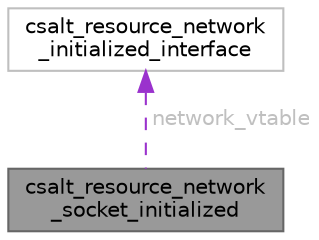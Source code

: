 digraph "csalt_resource_network_socket_initialized"
{
 // LATEX_PDF_SIZE
  bgcolor="transparent";
  edge [fontname=Helvetica,fontsize=10,labelfontname=Helvetica,labelfontsize=10];
  node [fontname=Helvetica,fontsize=10,shape=box,height=0.2,width=0.4];
  Node1 [id="Node000001",label="csalt_resource_network\l_socket_initialized",height=0.2,width=0.4,color="gray40", fillcolor="grey60", style="filled", fontcolor="black",tooltip="Represents the common features of each kind of network socket."];
  Node2 -> Node1 [id="edge1_Node000001_Node000002",dir="back",color="darkorchid3",style="dashed",tooltip=" ",label=" network_vtable",fontcolor="grey" ];
  Node2 [id="Node000002",label="csalt_resource_network\l_initialized_interface",height=0.2,width=0.4,color="grey75", fillcolor="white", style="filled",URL="$structcsalt__resource__network__initialized__interface.html",tooltip=" "];
}
